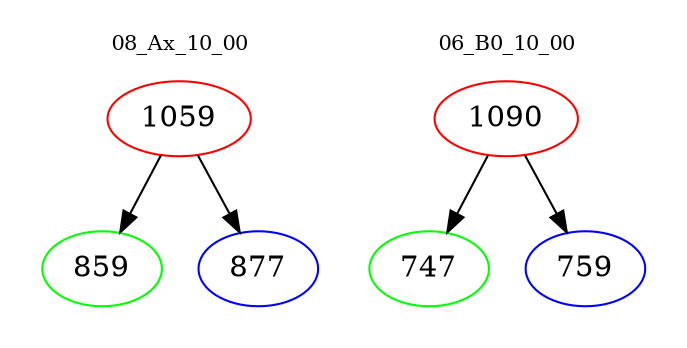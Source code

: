 digraph{
subgraph cluster_0 {
color = white
label = "08_Ax_10_00";
fontsize=10;
T0_1059 [label="1059", color="red"]
T0_1059 -> T0_859 [color="black"]
T0_859 [label="859", color="green"]
T0_1059 -> T0_877 [color="black"]
T0_877 [label="877", color="blue"]
}
subgraph cluster_1 {
color = white
label = "06_B0_10_00";
fontsize=10;
T1_1090 [label="1090", color="red"]
T1_1090 -> T1_747 [color="black"]
T1_747 [label="747", color="green"]
T1_1090 -> T1_759 [color="black"]
T1_759 [label="759", color="blue"]
}
}
